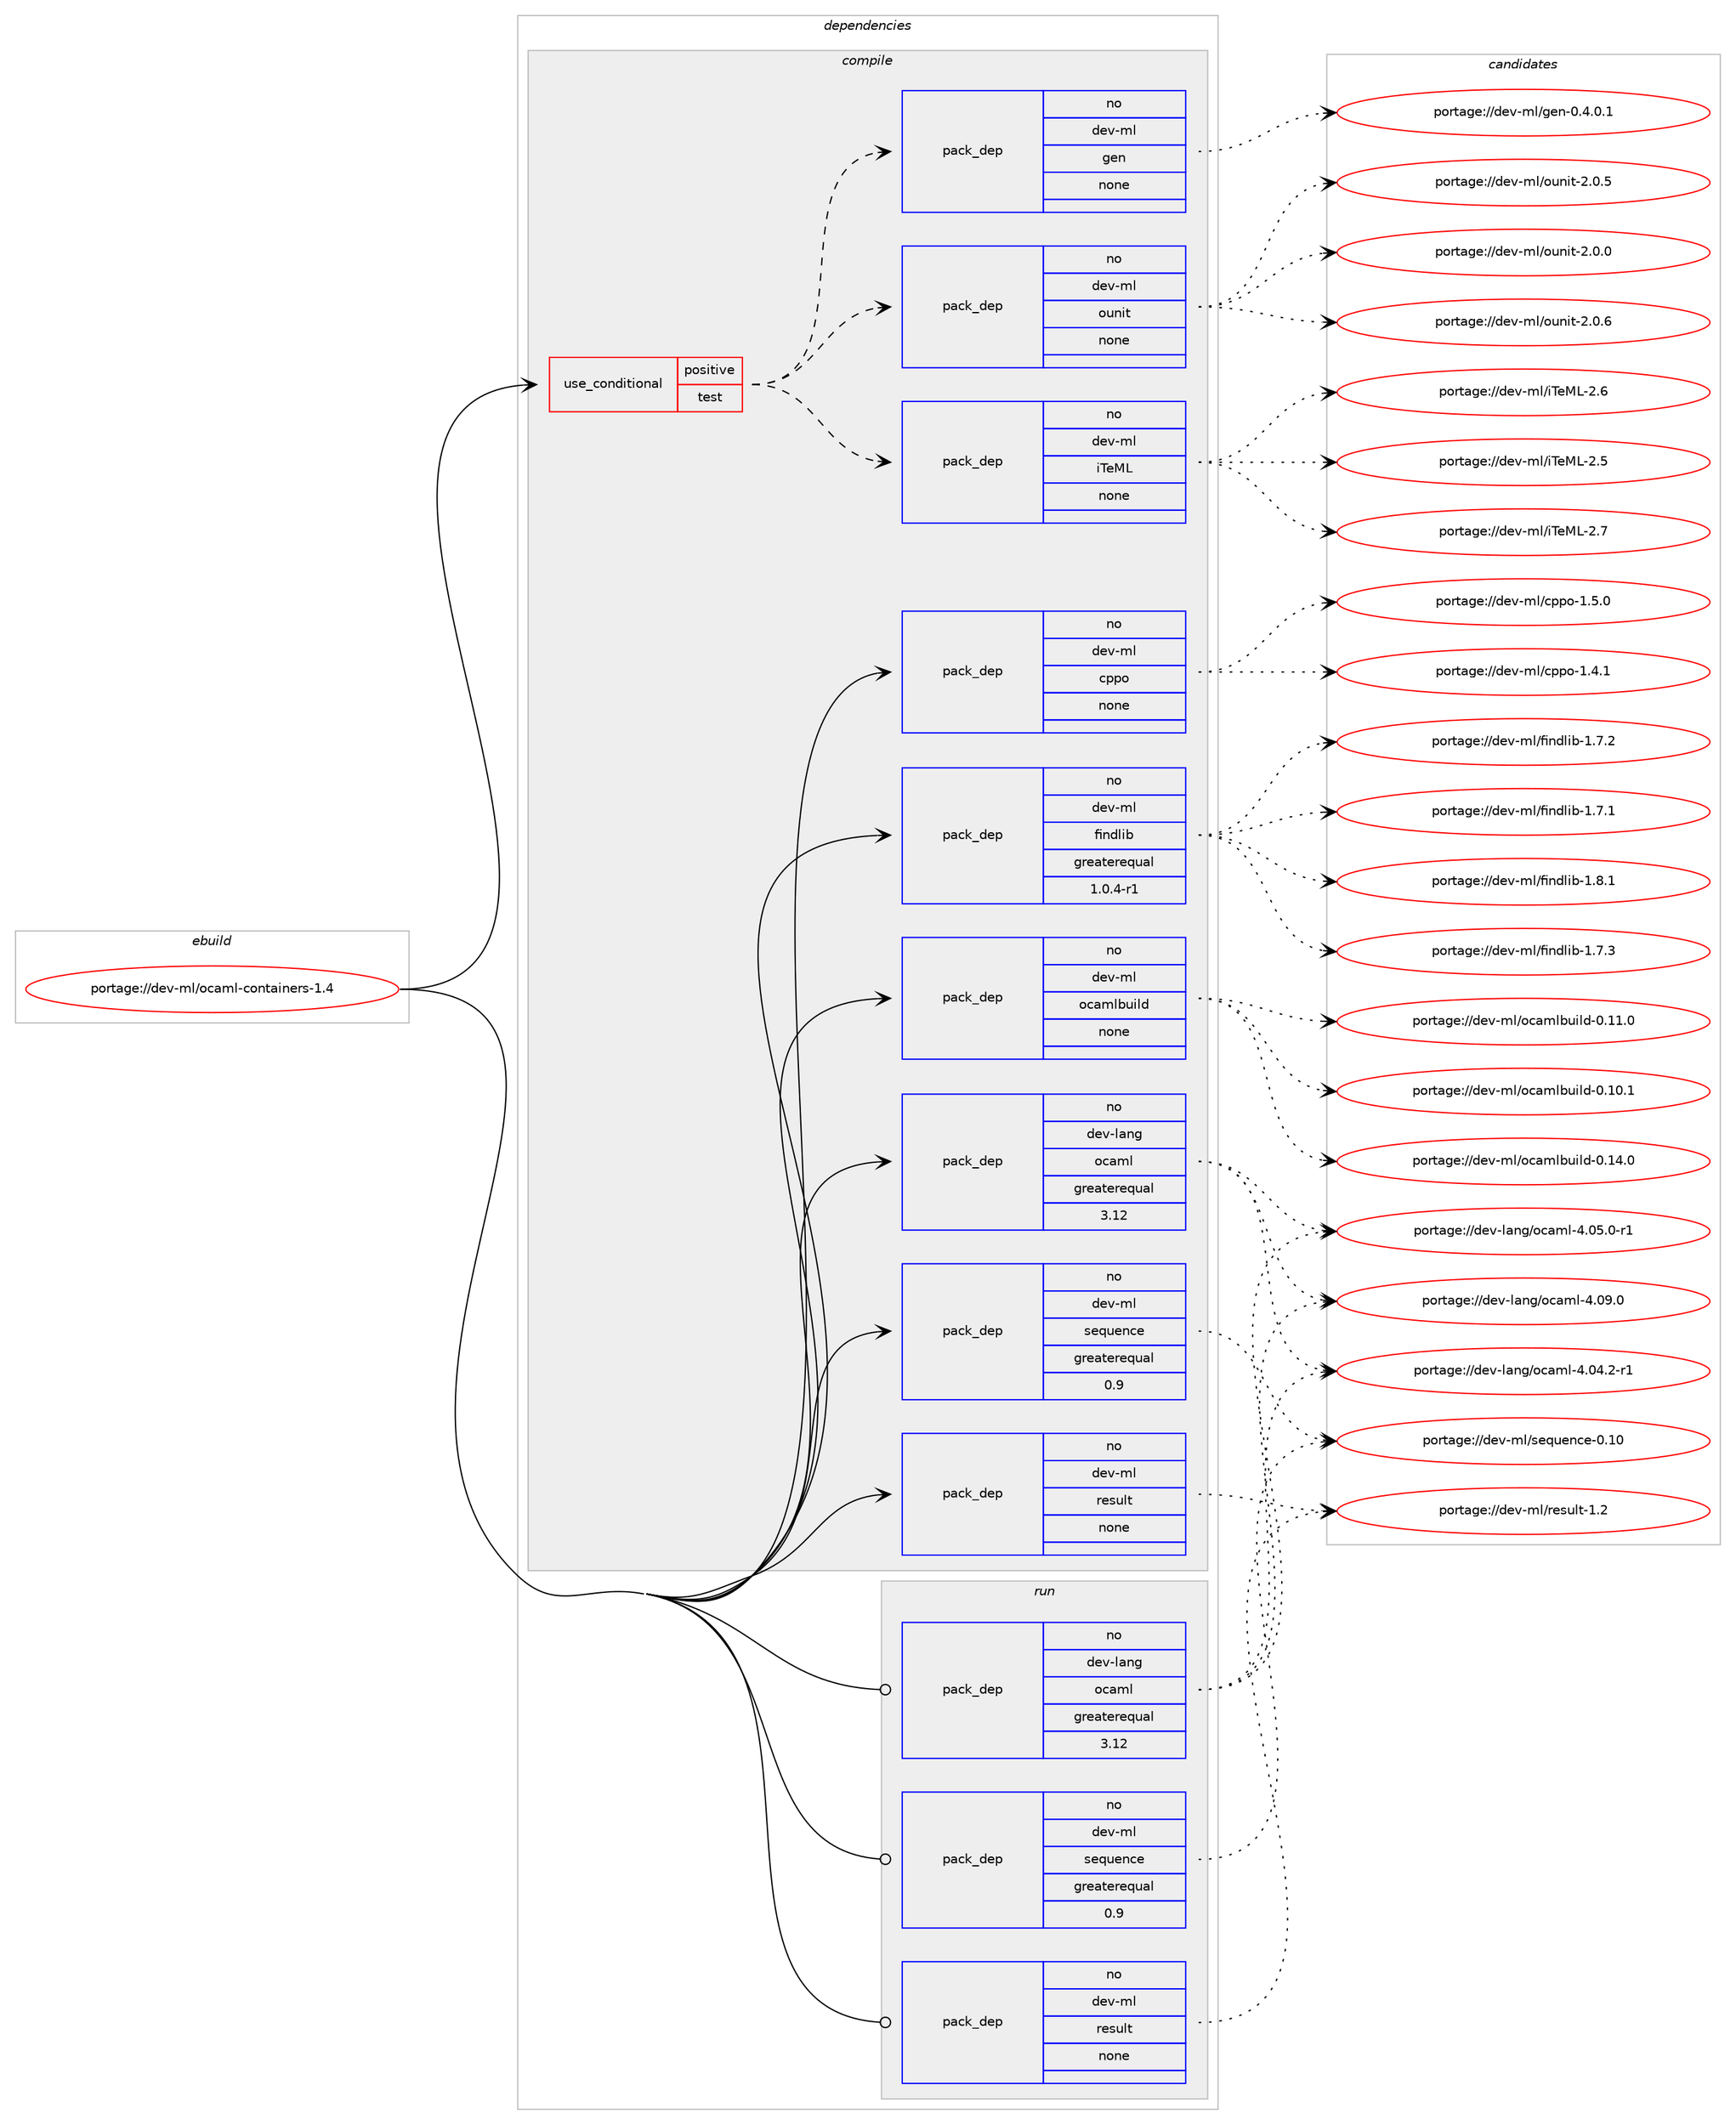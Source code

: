 digraph prolog {

# *************
# Graph options
# *************

newrank=true;
concentrate=true;
compound=true;
graph [rankdir=LR,fontname=Helvetica,fontsize=10,ranksep=1.5];#, ranksep=2.5, nodesep=0.2];
edge  [arrowhead=vee];
node  [fontname=Helvetica,fontsize=10];

# **********
# The ebuild
# **********

subgraph cluster_leftcol {
color=gray;
rank=same;
label=<<i>ebuild</i>>;
id [label="portage://dev-ml/ocaml-containers-1.4", color=red, width=4, href="../dev-ml/ocaml-containers-1.4.svg"];
}

# ****************
# The dependencies
# ****************

subgraph cluster_midcol {
color=gray;
label=<<i>dependencies</i>>;
subgraph cluster_compile {
fillcolor="#eeeeee";
style=filled;
label=<<i>compile</i>>;
subgraph cond122896 {
dependency502896 [label=<<TABLE BORDER="0" CELLBORDER="1" CELLSPACING="0" CELLPADDING="4"><TR><TD ROWSPAN="3" CELLPADDING="10">use_conditional</TD></TR><TR><TD>positive</TD></TR><TR><TD>test</TD></TR></TABLE>>, shape=none, color=red];
subgraph pack374887 {
dependency502897 [label=<<TABLE BORDER="0" CELLBORDER="1" CELLSPACING="0" CELLPADDING="4" WIDTH="220"><TR><TD ROWSPAN="6" CELLPADDING="30">pack_dep</TD></TR><TR><TD WIDTH="110">no</TD></TR><TR><TD>dev-ml</TD></TR><TR><TD>iTeML</TD></TR><TR><TD>none</TD></TR><TR><TD></TD></TR></TABLE>>, shape=none, color=blue];
}
dependency502896:e -> dependency502897:w [weight=20,style="dashed",arrowhead="vee"];
subgraph pack374888 {
dependency502898 [label=<<TABLE BORDER="0" CELLBORDER="1" CELLSPACING="0" CELLPADDING="4" WIDTH="220"><TR><TD ROWSPAN="6" CELLPADDING="30">pack_dep</TD></TR><TR><TD WIDTH="110">no</TD></TR><TR><TD>dev-ml</TD></TR><TR><TD>ounit</TD></TR><TR><TD>none</TD></TR><TR><TD></TD></TR></TABLE>>, shape=none, color=blue];
}
dependency502896:e -> dependency502898:w [weight=20,style="dashed",arrowhead="vee"];
subgraph pack374889 {
dependency502899 [label=<<TABLE BORDER="0" CELLBORDER="1" CELLSPACING="0" CELLPADDING="4" WIDTH="220"><TR><TD ROWSPAN="6" CELLPADDING="30">pack_dep</TD></TR><TR><TD WIDTH="110">no</TD></TR><TR><TD>dev-ml</TD></TR><TR><TD>gen</TD></TR><TR><TD>none</TD></TR><TR><TD></TD></TR></TABLE>>, shape=none, color=blue];
}
dependency502896:e -> dependency502899:w [weight=20,style="dashed",arrowhead="vee"];
}
id:e -> dependency502896:w [weight=20,style="solid",arrowhead="vee"];
subgraph pack374890 {
dependency502900 [label=<<TABLE BORDER="0" CELLBORDER="1" CELLSPACING="0" CELLPADDING="4" WIDTH="220"><TR><TD ROWSPAN="6" CELLPADDING="30">pack_dep</TD></TR><TR><TD WIDTH="110">no</TD></TR><TR><TD>dev-lang</TD></TR><TR><TD>ocaml</TD></TR><TR><TD>greaterequal</TD></TR><TR><TD>3.12</TD></TR></TABLE>>, shape=none, color=blue];
}
id:e -> dependency502900:w [weight=20,style="solid",arrowhead="vee"];
subgraph pack374891 {
dependency502901 [label=<<TABLE BORDER="0" CELLBORDER="1" CELLSPACING="0" CELLPADDING="4" WIDTH="220"><TR><TD ROWSPAN="6" CELLPADDING="30">pack_dep</TD></TR><TR><TD WIDTH="110">no</TD></TR><TR><TD>dev-ml</TD></TR><TR><TD>cppo</TD></TR><TR><TD>none</TD></TR><TR><TD></TD></TR></TABLE>>, shape=none, color=blue];
}
id:e -> dependency502901:w [weight=20,style="solid",arrowhead="vee"];
subgraph pack374892 {
dependency502902 [label=<<TABLE BORDER="0" CELLBORDER="1" CELLSPACING="0" CELLPADDING="4" WIDTH="220"><TR><TD ROWSPAN="6" CELLPADDING="30">pack_dep</TD></TR><TR><TD WIDTH="110">no</TD></TR><TR><TD>dev-ml</TD></TR><TR><TD>findlib</TD></TR><TR><TD>greaterequal</TD></TR><TR><TD>1.0.4-r1</TD></TR></TABLE>>, shape=none, color=blue];
}
id:e -> dependency502902:w [weight=20,style="solid",arrowhead="vee"];
subgraph pack374893 {
dependency502903 [label=<<TABLE BORDER="0" CELLBORDER="1" CELLSPACING="0" CELLPADDING="4" WIDTH="220"><TR><TD ROWSPAN="6" CELLPADDING="30">pack_dep</TD></TR><TR><TD WIDTH="110">no</TD></TR><TR><TD>dev-ml</TD></TR><TR><TD>ocamlbuild</TD></TR><TR><TD>none</TD></TR><TR><TD></TD></TR></TABLE>>, shape=none, color=blue];
}
id:e -> dependency502903:w [weight=20,style="solid",arrowhead="vee"];
subgraph pack374894 {
dependency502904 [label=<<TABLE BORDER="0" CELLBORDER="1" CELLSPACING="0" CELLPADDING="4" WIDTH="220"><TR><TD ROWSPAN="6" CELLPADDING="30">pack_dep</TD></TR><TR><TD WIDTH="110">no</TD></TR><TR><TD>dev-ml</TD></TR><TR><TD>result</TD></TR><TR><TD>none</TD></TR><TR><TD></TD></TR></TABLE>>, shape=none, color=blue];
}
id:e -> dependency502904:w [weight=20,style="solid",arrowhead="vee"];
subgraph pack374895 {
dependency502905 [label=<<TABLE BORDER="0" CELLBORDER="1" CELLSPACING="0" CELLPADDING="4" WIDTH="220"><TR><TD ROWSPAN="6" CELLPADDING="30">pack_dep</TD></TR><TR><TD WIDTH="110">no</TD></TR><TR><TD>dev-ml</TD></TR><TR><TD>sequence</TD></TR><TR><TD>greaterequal</TD></TR><TR><TD>0.9</TD></TR></TABLE>>, shape=none, color=blue];
}
id:e -> dependency502905:w [weight=20,style="solid",arrowhead="vee"];
}
subgraph cluster_compileandrun {
fillcolor="#eeeeee";
style=filled;
label=<<i>compile and run</i>>;
}
subgraph cluster_run {
fillcolor="#eeeeee";
style=filled;
label=<<i>run</i>>;
subgraph pack374896 {
dependency502906 [label=<<TABLE BORDER="0" CELLBORDER="1" CELLSPACING="0" CELLPADDING="4" WIDTH="220"><TR><TD ROWSPAN="6" CELLPADDING="30">pack_dep</TD></TR><TR><TD WIDTH="110">no</TD></TR><TR><TD>dev-lang</TD></TR><TR><TD>ocaml</TD></TR><TR><TD>greaterequal</TD></TR><TR><TD>3.12</TD></TR></TABLE>>, shape=none, color=blue];
}
id:e -> dependency502906:w [weight=20,style="solid",arrowhead="odot"];
subgraph pack374897 {
dependency502907 [label=<<TABLE BORDER="0" CELLBORDER="1" CELLSPACING="0" CELLPADDING="4" WIDTH="220"><TR><TD ROWSPAN="6" CELLPADDING="30">pack_dep</TD></TR><TR><TD WIDTH="110">no</TD></TR><TR><TD>dev-ml</TD></TR><TR><TD>result</TD></TR><TR><TD>none</TD></TR><TR><TD></TD></TR></TABLE>>, shape=none, color=blue];
}
id:e -> dependency502907:w [weight=20,style="solid",arrowhead="odot"];
subgraph pack374898 {
dependency502908 [label=<<TABLE BORDER="0" CELLBORDER="1" CELLSPACING="0" CELLPADDING="4" WIDTH="220"><TR><TD ROWSPAN="6" CELLPADDING="30">pack_dep</TD></TR><TR><TD WIDTH="110">no</TD></TR><TR><TD>dev-ml</TD></TR><TR><TD>sequence</TD></TR><TR><TD>greaterequal</TD></TR><TR><TD>0.9</TD></TR></TABLE>>, shape=none, color=blue];
}
id:e -> dependency502908:w [weight=20,style="solid",arrowhead="odot"];
}
}

# **************
# The candidates
# **************

subgraph cluster_choices {
rank=same;
color=gray;
label=<<i>candidates</i>>;

subgraph choice374887 {
color=black;
nodesep=1;
choice100101118451091084710584101777645504655 [label="portage://dev-ml/iTeML-2.7", color=red, width=4,href="../dev-ml/iTeML-2.7.svg"];
choice100101118451091084710584101777645504654 [label="portage://dev-ml/iTeML-2.6", color=red, width=4,href="../dev-ml/iTeML-2.6.svg"];
choice100101118451091084710584101777645504653 [label="portage://dev-ml/iTeML-2.5", color=red, width=4,href="../dev-ml/iTeML-2.5.svg"];
dependency502897:e -> choice100101118451091084710584101777645504655:w [style=dotted,weight="100"];
dependency502897:e -> choice100101118451091084710584101777645504654:w [style=dotted,weight="100"];
dependency502897:e -> choice100101118451091084710584101777645504653:w [style=dotted,weight="100"];
}
subgraph choice374888 {
color=black;
nodesep=1;
choice1001011184510910847111117110105116455046484654 [label="portage://dev-ml/ounit-2.0.6", color=red, width=4,href="../dev-ml/ounit-2.0.6.svg"];
choice1001011184510910847111117110105116455046484653 [label="portage://dev-ml/ounit-2.0.5", color=red, width=4,href="../dev-ml/ounit-2.0.5.svg"];
choice1001011184510910847111117110105116455046484648 [label="portage://dev-ml/ounit-2.0.0", color=red, width=4,href="../dev-ml/ounit-2.0.0.svg"];
dependency502898:e -> choice1001011184510910847111117110105116455046484654:w [style=dotted,weight="100"];
dependency502898:e -> choice1001011184510910847111117110105116455046484653:w [style=dotted,weight="100"];
dependency502898:e -> choice1001011184510910847111117110105116455046484648:w [style=dotted,weight="100"];
}
subgraph choice374889 {
color=black;
nodesep=1;
choice10010111845109108471031011104548465246484649 [label="portage://dev-ml/gen-0.4.0.1", color=red, width=4,href="../dev-ml/gen-0.4.0.1.svg"];
dependency502899:e -> choice10010111845109108471031011104548465246484649:w [style=dotted,weight="100"];
}
subgraph choice374890 {
color=black;
nodesep=1;
choice100101118451089711010347111999710910845524648574648 [label="portage://dev-lang/ocaml-4.09.0", color=red, width=4,href="../dev-lang/ocaml-4.09.0.svg"];
choice1001011184510897110103471119997109108455246485346484511449 [label="portage://dev-lang/ocaml-4.05.0-r1", color=red, width=4,href="../dev-lang/ocaml-4.05.0-r1.svg"];
choice1001011184510897110103471119997109108455246485246504511449 [label="portage://dev-lang/ocaml-4.04.2-r1", color=red, width=4,href="../dev-lang/ocaml-4.04.2-r1.svg"];
dependency502900:e -> choice100101118451089711010347111999710910845524648574648:w [style=dotted,weight="100"];
dependency502900:e -> choice1001011184510897110103471119997109108455246485346484511449:w [style=dotted,weight="100"];
dependency502900:e -> choice1001011184510897110103471119997109108455246485246504511449:w [style=dotted,weight="100"];
}
subgraph choice374891 {
color=black;
nodesep=1;
choice100101118451091084799112112111454946534648 [label="portage://dev-ml/cppo-1.5.0", color=red, width=4,href="../dev-ml/cppo-1.5.0.svg"];
choice100101118451091084799112112111454946524649 [label="portage://dev-ml/cppo-1.4.1", color=red, width=4,href="../dev-ml/cppo-1.4.1.svg"];
dependency502901:e -> choice100101118451091084799112112111454946534648:w [style=dotted,weight="100"];
dependency502901:e -> choice100101118451091084799112112111454946524649:w [style=dotted,weight="100"];
}
subgraph choice374892 {
color=black;
nodesep=1;
choice100101118451091084710210511010010810598454946564649 [label="portage://dev-ml/findlib-1.8.1", color=red, width=4,href="../dev-ml/findlib-1.8.1.svg"];
choice100101118451091084710210511010010810598454946554651 [label="portage://dev-ml/findlib-1.7.3", color=red, width=4,href="../dev-ml/findlib-1.7.3.svg"];
choice100101118451091084710210511010010810598454946554650 [label="portage://dev-ml/findlib-1.7.2", color=red, width=4,href="../dev-ml/findlib-1.7.2.svg"];
choice100101118451091084710210511010010810598454946554649 [label="portage://dev-ml/findlib-1.7.1", color=red, width=4,href="../dev-ml/findlib-1.7.1.svg"];
dependency502902:e -> choice100101118451091084710210511010010810598454946564649:w [style=dotted,weight="100"];
dependency502902:e -> choice100101118451091084710210511010010810598454946554651:w [style=dotted,weight="100"];
dependency502902:e -> choice100101118451091084710210511010010810598454946554650:w [style=dotted,weight="100"];
dependency502902:e -> choice100101118451091084710210511010010810598454946554649:w [style=dotted,weight="100"];
}
subgraph choice374893 {
color=black;
nodesep=1;
choice100101118451091084711199971091089811710510810045484649524648 [label="portage://dev-ml/ocamlbuild-0.14.0", color=red, width=4,href="../dev-ml/ocamlbuild-0.14.0.svg"];
choice100101118451091084711199971091089811710510810045484649494648 [label="portage://dev-ml/ocamlbuild-0.11.0", color=red, width=4,href="../dev-ml/ocamlbuild-0.11.0.svg"];
choice100101118451091084711199971091089811710510810045484649484649 [label="portage://dev-ml/ocamlbuild-0.10.1", color=red, width=4,href="../dev-ml/ocamlbuild-0.10.1.svg"];
dependency502903:e -> choice100101118451091084711199971091089811710510810045484649524648:w [style=dotted,weight="100"];
dependency502903:e -> choice100101118451091084711199971091089811710510810045484649494648:w [style=dotted,weight="100"];
dependency502903:e -> choice100101118451091084711199971091089811710510810045484649484649:w [style=dotted,weight="100"];
}
subgraph choice374894 {
color=black;
nodesep=1;
choice100101118451091084711410111511710811645494650 [label="portage://dev-ml/result-1.2", color=red, width=4,href="../dev-ml/result-1.2.svg"];
dependency502904:e -> choice100101118451091084711410111511710811645494650:w [style=dotted,weight="100"];
}
subgraph choice374895 {
color=black;
nodesep=1;
choice1001011184510910847115101113117101110991014548464948 [label="portage://dev-ml/sequence-0.10", color=red, width=4,href="../dev-ml/sequence-0.10.svg"];
dependency502905:e -> choice1001011184510910847115101113117101110991014548464948:w [style=dotted,weight="100"];
}
subgraph choice374896 {
color=black;
nodesep=1;
choice100101118451089711010347111999710910845524648574648 [label="portage://dev-lang/ocaml-4.09.0", color=red, width=4,href="../dev-lang/ocaml-4.09.0.svg"];
choice1001011184510897110103471119997109108455246485346484511449 [label="portage://dev-lang/ocaml-4.05.0-r1", color=red, width=4,href="../dev-lang/ocaml-4.05.0-r1.svg"];
choice1001011184510897110103471119997109108455246485246504511449 [label="portage://dev-lang/ocaml-4.04.2-r1", color=red, width=4,href="../dev-lang/ocaml-4.04.2-r1.svg"];
dependency502906:e -> choice100101118451089711010347111999710910845524648574648:w [style=dotted,weight="100"];
dependency502906:e -> choice1001011184510897110103471119997109108455246485346484511449:w [style=dotted,weight="100"];
dependency502906:e -> choice1001011184510897110103471119997109108455246485246504511449:w [style=dotted,weight="100"];
}
subgraph choice374897 {
color=black;
nodesep=1;
choice100101118451091084711410111511710811645494650 [label="portage://dev-ml/result-1.2", color=red, width=4,href="../dev-ml/result-1.2.svg"];
dependency502907:e -> choice100101118451091084711410111511710811645494650:w [style=dotted,weight="100"];
}
subgraph choice374898 {
color=black;
nodesep=1;
choice1001011184510910847115101113117101110991014548464948 [label="portage://dev-ml/sequence-0.10", color=red, width=4,href="../dev-ml/sequence-0.10.svg"];
dependency502908:e -> choice1001011184510910847115101113117101110991014548464948:w [style=dotted,weight="100"];
}
}

}
